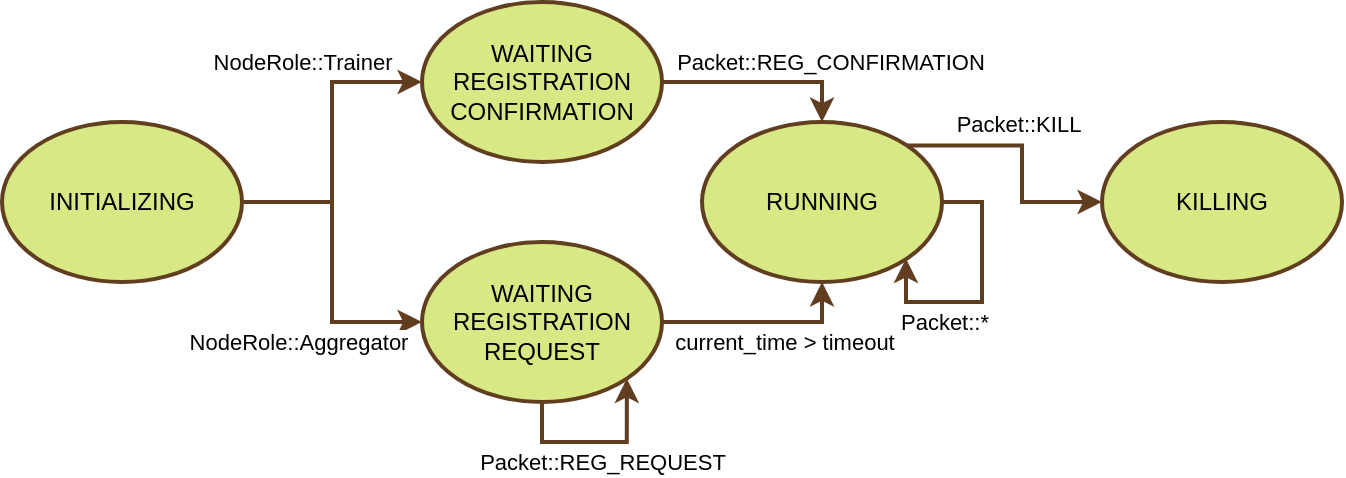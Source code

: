 <mxfile version="24.7.7">
  <diagram name="Page-1" id="VZhvdZ_iOxEHKRR_BR3-">
    <mxGraphModel dx="910" dy="473" grid="1" gridSize="10" guides="1" tooltips="1" connect="1" arrows="1" fold="1" page="1" pageScale="1" pageWidth="850" pageHeight="1100" math="0" shadow="0">
      <root>
        <mxCell id="0" />
        <mxCell id="1" parent="0" />
        <mxCell id="zfAT_wPLxUreWq3P0kpd-4" style="edgeStyle=orthogonalEdgeStyle;rounded=0;orthogonalLoop=1;jettySize=auto;html=1;entryX=0;entryY=0.5;entryDx=0;entryDy=0;strokeColor=#613E20;strokeWidth=2;" edge="1" parent="1" source="zfAT_wPLxUreWq3P0kpd-1" target="zfAT_wPLxUreWq3P0kpd-2">
          <mxGeometry relative="1" as="geometry" />
        </mxCell>
        <mxCell id="zfAT_wPLxUreWq3P0kpd-5" value="NodeRole::Trainer" style="edgeLabel;html=1;align=center;verticalAlign=middle;resizable=0;points=[];" vertex="1" connectable="0" parent="zfAT_wPLxUreWq3P0kpd-4">
          <mxGeometry x="0.462" y="-1" relative="1" as="geometry">
            <mxPoint x="-20" y="-11" as="offset" />
          </mxGeometry>
        </mxCell>
        <mxCell id="zfAT_wPLxUreWq3P0kpd-6" style="edgeStyle=orthogonalEdgeStyle;rounded=0;orthogonalLoop=1;jettySize=auto;html=1;entryX=0;entryY=0.5;entryDx=0;entryDy=0;strokeColor=#613E20;strokeWidth=2;" edge="1" parent="1" source="zfAT_wPLxUreWq3P0kpd-1" target="zfAT_wPLxUreWq3P0kpd-3">
          <mxGeometry relative="1" as="geometry" />
        </mxCell>
        <mxCell id="zfAT_wPLxUreWq3P0kpd-7" value="NodeRole::Aggregator" style="edgeLabel;html=1;align=center;verticalAlign=middle;resizable=0;points=[];" vertex="1" connectable="0" parent="zfAT_wPLxUreWq3P0kpd-6">
          <mxGeometry x="0.471" y="4" relative="1" as="geometry">
            <mxPoint x="-23" y="14" as="offset" />
          </mxGeometry>
        </mxCell>
        <mxCell id="zfAT_wPLxUreWq3P0kpd-1" value="INITIALIZING" style="ellipse;whiteSpace=wrap;html=1;strokeColor=#613E20;fillColor=#D7E884;strokeWidth=2;" vertex="1" parent="1">
          <mxGeometry x="210" y="360" width="120" height="80" as="geometry" />
        </mxCell>
        <mxCell id="zfAT_wPLxUreWq3P0kpd-9" style="edgeStyle=orthogonalEdgeStyle;rounded=0;orthogonalLoop=1;jettySize=auto;html=1;entryX=0.5;entryY=0;entryDx=0;entryDy=0;strokeColor=#613E20;strokeWidth=2;" edge="1" parent="1" source="zfAT_wPLxUreWq3P0kpd-2" target="zfAT_wPLxUreWq3P0kpd-8">
          <mxGeometry relative="1" as="geometry" />
        </mxCell>
        <mxCell id="zfAT_wPLxUreWq3P0kpd-10" value="Packet::REG_CONFIRMATION" style="edgeLabel;html=1;align=center;verticalAlign=middle;resizable=0;points=[];" vertex="1" connectable="0" parent="zfAT_wPLxUreWq3P0kpd-9">
          <mxGeometry x="-0.191" relative="1" as="geometry">
            <mxPoint x="43" y="-10" as="offset" />
          </mxGeometry>
        </mxCell>
        <mxCell id="zfAT_wPLxUreWq3P0kpd-2" value="WAITING REGISTRATION&lt;br&gt;CONFIRMATION" style="ellipse;whiteSpace=wrap;html=1;strokeColor=#613E20;fillColor=#D7E884;strokeWidth=2;" vertex="1" parent="1">
          <mxGeometry x="420" y="300" width="120" height="80" as="geometry" />
        </mxCell>
        <mxCell id="zfAT_wPLxUreWq3P0kpd-11" style="edgeStyle=orthogonalEdgeStyle;rounded=0;orthogonalLoop=1;jettySize=auto;html=1;entryX=0.5;entryY=1;entryDx=0;entryDy=0;strokeColor=#613E20;strokeWidth=2;" edge="1" parent="1" source="zfAT_wPLxUreWq3P0kpd-3" target="zfAT_wPLxUreWq3P0kpd-8">
          <mxGeometry relative="1" as="geometry" />
        </mxCell>
        <mxCell id="zfAT_wPLxUreWq3P0kpd-12" value="current_time &amp;gt; timeout" style="edgeLabel;html=1;align=center;verticalAlign=middle;resizable=0;points=[];" vertex="1" connectable="0" parent="zfAT_wPLxUreWq3P0kpd-11">
          <mxGeometry x="-0.033" y="1" relative="1" as="geometry">
            <mxPoint x="12" y="11" as="offset" />
          </mxGeometry>
        </mxCell>
        <mxCell id="zfAT_wPLxUreWq3P0kpd-3" value="WAITING REGISTRATION&lt;br&gt;REQUEST" style="ellipse;whiteSpace=wrap;html=1;strokeColor=#613E20;fillColor=#D7E884;strokeWidth=2;" vertex="1" parent="1">
          <mxGeometry x="420" y="420" width="120" height="80" as="geometry" />
        </mxCell>
        <mxCell id="zfAT_wPLxUreWq3P0kpd-17" style="edgeStyle=orthogonalEdgeStyle;rounded=0;orthogonalLoop=1;jettySize=auto;html=1;entryX=0;entryY=0.5;entryDx=0;entryDy=0;strokeColor=#613E20;strokeWidth=2;exitX=1;exitY=0;exitDx=0;exitDy=0;" edge="1" parent="1" source="zfAT_wPLxUreWq3P0kpd-8" target="zfAT_wPLxUreWq3P0kpd-15">
          <mxGeometry relative="1" as="geometry" />
        </mxCell>
        <mxCell id="zfAT_wPLxUreWq3P0kpd-19" value="Packet::KILL" style="edgeLabel;html=1;align=center;verticalAlign=middle;resizable=0;points=[];" vertex="1" connectable="0" parent="zfAT_wPLxUreWq3P0kpd-17">
          <mxGeometry x="0.022" y="-2" relative="1" as="geometry">
            <mxPoint y="-18" as="offset" />
          </mxGeometry>
        </mxCell>
        <mxCell id="zfAT_wPLxUreWq3P0kpd-8" value="RUNNING" style="ellipse;whiteSpace=wrap;html=1;strokeColor=#613E20;fillColor=#D7E884;strokeWidth=2;" vertex="1" parent="1">
          <mxGeometry x="560" y="360" width="120" height="80" as="geometry" />
        </mxCell>
        <mxCell id="zfAT_wPLxUreWq3P0kpd-13" style="edgeStyle=orthogonalEdgeStyle;rounded=0;orthogonalLoop=1;jettySize=auto;html=1;entryX=1;entryY=1;entryDx=0;entryDy=0;exitX=0.5;exitY=1;exitDx=0;exitDy=0;strokeColor=#613E20;strokeWidth=2;" edge="1" parent="1" source="zfAT_wPLxUreWq3P0kpd-3" target="zfAT_wPLxUreWq3P0kpd-3">
          <mxGeometry relative="1" as="geometry" />
        </mxCell>
        <mxCell id="zfAT_wPLxUreWq3P0kpd-14" value="Packet::REG_REQUEST" style="edgeLabel;html=1;align=center;verticalAlign=middle;resizable=0;points=[];" vertex="1" connectable="0" parent="zfAT_wPLxUreWq3P0kpd-13">
          <mxGeometry x="0.05" y="-1" relative="1" as="geometry">
            <mxPoint y="9" as="offset" />
          </mxGeometry>
        </mxCell>
        <mxCell id="zfAT_wPLxUreWq3P0kpd-15" value="KILLING" style="ellipse;whiteSpace=wrap;html=1;strokeColor=#613E20;fillColor=#D7E884;strokeWidth=2;" vertex="1" parent="1">
          <mxGeometry x="760" y="360" width="120" height="80" as="geometry" />
        </mxCell>
        <mxCell id="zfAT_wPLxUreWq3P0kpd-16" style="edgeStyle=orthogonalEdgeStyle;rounded=0;orthogonalLoop=1;jettySize=auto;html=1;entryX=1;entryY=1;entryDx=0;entryDy=0;exitX=1;exitY=0.5;exitDx=0;exitDy=0;strokeColor=#613E20;strokeWidth=2;" edge="1" parent="1" source="zfAT_wPLxUreWq3P0kpd-8" target="zfAT_wPLxUreWq3P0kpd-8">
          <mxGeometry relative="1" as="geometry">
            <Array as="points">
              <mxPoint x="700" y="400" />
              <mxPoint x="700" y="450" />
              <mxPoint x="662" y="450" />
              <mxPoint x="662" y="428" />
            </Array>
          </mxGeometry>
        </mxCell>
        <mxCell id="zfAT_wPLxUreWq3P0kpd-18" value="Packet::*" style="edgeLabel;html=1;align=center;verticalAlign=middle;resizable=0;points=[];" vertex="1" connectable="0" parent="zfAT_wPLxUreWq3P0kpd-16">
          <mxGeometry x="0.379" relative="1" as="geometry">
            <mxPoint y="10" as="offset" />
          </mxGeometry>
        </mxCell>
      </root>
    </mxGraphModel>
  </diagram>
</mxfile>
